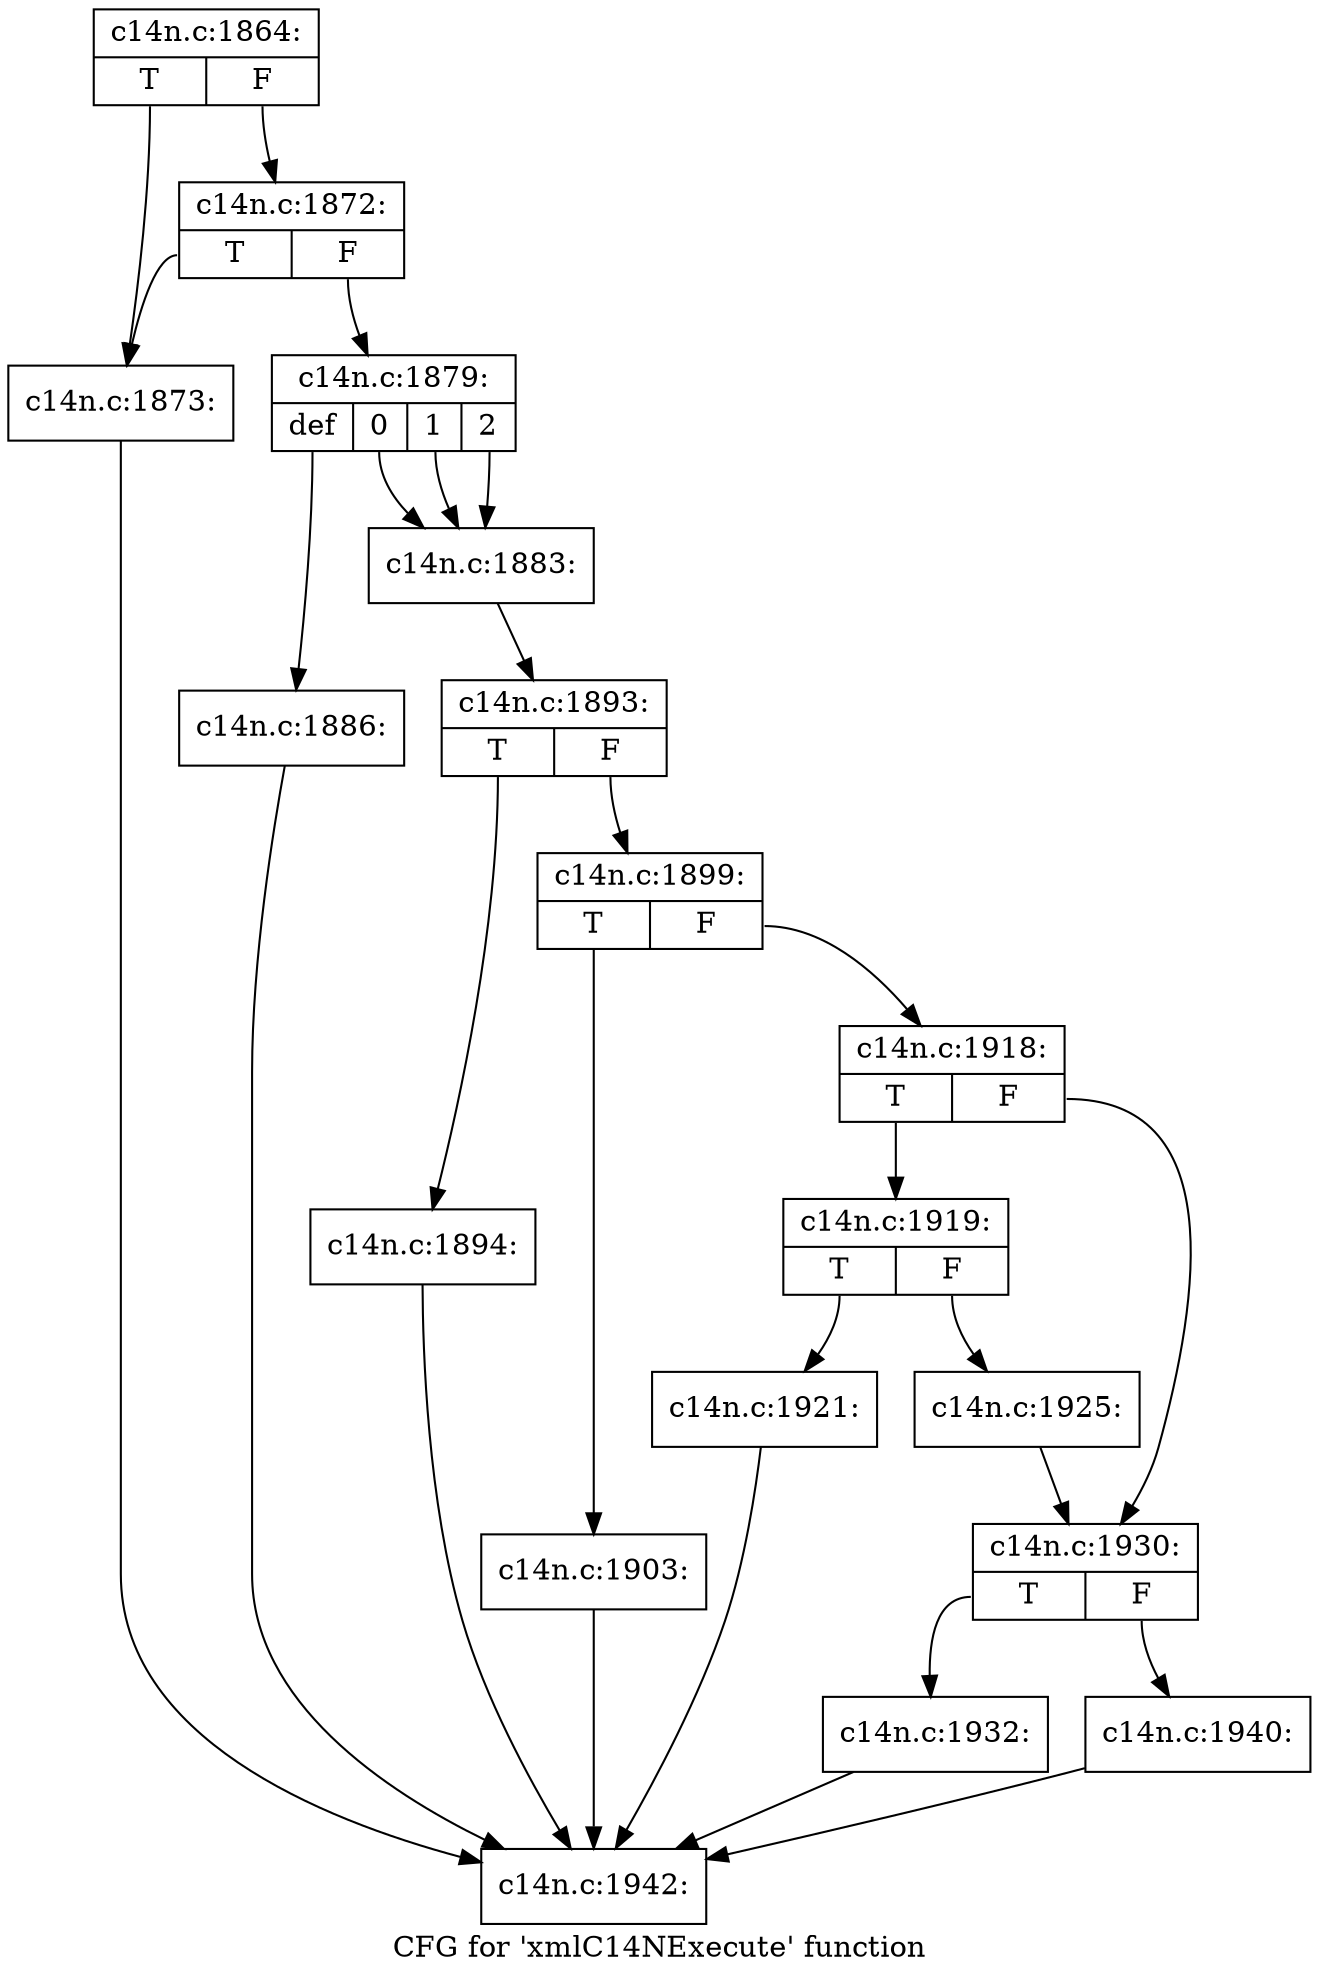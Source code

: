 digraph "CFG for 'xmlC14NExecute' function" {
	label="CFG for 'xmlC14NExecute' function";

	Node0x55fe83a82000 [shape=record,label="{c14n.c:1864:|{<s0>T|<s1>F}}"];
	Node0x55fe83a82000:s0 -> Node0x55fe83b6c380;
	Node0x55fe83a82000:s1 -> Node0x55fe83b6c420;
	Node0x55fe83b6c420 [shape=record,label="{c14n.c:1872:|{<s0>T|<s1>F}}"];
	Node0x55fe83b6c420:s0 -> Node0x55fe83b6c380;
	Node0x55fe83b6c420:s1 -> Node0x55fe83b6c3d0;
	Node0x55fe83b6c380 [shape=record,label="{c14n.c:1873:}"];
	Node0x55fe83b6c380 -> Node0x55fe839f6b70;
	Node0x55fe83b6c3d0 [shape=record,label="{c14n.c:1879:|{<s0>def|<s1>0|<s2>1|<s3>2}}"];
	Node0x55fe83b6c3d0:s0 -> Node0x55fe83b6e7d0;
	Node0x55fe83b6c3d0:s1 -> Node0x55fe83b6eb10;
	Node0x55fe83b6c3d0:s2 -> Node0x55fe83b6eb10;
	Node0x55fe83b6c3d0:s3 -> Node0x55fe83b6eb10;
	Node0x55fe83b6eb10 [shape=record,label="{c14n.c:1883:}"];
	Node0x55fe83b6eb10 -> Node0x55fe83b6e6f0;
	Node0x55fe83b6e7d0 [shape=record,label="{c14n.c:1886:}"];
	Node0x55fe83b6e7d0 -> Node0x55fe839f6b70;
	Node0x55fe83b6e6f0 [shape=record,label="{c14n.c:1893:|{<s0>T|<s1>F}}"];
	Node0x55fe83b6e6f0:s0 -> Node0x55fe83b6f6f0;
	Node0x55fe83b6e6f0:s1 -> Node0x55fe83b6f740;
	Node0x55fe83b6f6f0 [shape=record,label="{c14n.c:1894:}"];
	Node0x55fe83b6f6f0 -> Node0x55fe839f6b70;
	Node0x55fe83b6f740 [shape=record,label="{c14n.c:1899:|{<s0>T|<s1>F}}"];
	Node0x55fe83b6f740:s0 -> Node0x55fe83b70180;
	Node0x55fe83b6f740:s1 -> Node0x55fe83b84960;
	Node0x55fe83b70180 [shape=record,label="{c14n.c:1903:}"];
	Node0x55fe83b70180 -> Node0x55fe839f6b70;
	Node0x55fe83b84960 [shape=record,label="{c14n.c:1918:|{<s0>T|<s1>F}}"];
	Node0x55fe83b84960:s0 -> Node0x55fe83b85a40;
	Node0x55fe83b84960:s1 -> Node0x55fe83b85a90;
	Node0x55fe83b85a40 [shape=record,label="{c14n.c:1919:|{<s0>T|<s1>F}}"];
	Node0x55fe83b85a40:s0 -> Node0x55fe83b91980;
	Node0x55fe83b85a40:s1 -> Node0x55fe83b919d0;
	Node0x55fe83b91980 [shape=record,label="{c14n.c:1921:}"];
	Node0x55fe83b91980 -> Node0x55fe839f6b70;
	Node0x55fe83b919d0 [shape=record,label="{c14n.c:1925:}"];
	Node0x55fe83b919d0 -> Node0x55fe83b85a90;
	Node0x55fe83b85a90 [shape=record,label="{c14n.c:1930:|{<s0>T|<s1>F}}"];
	Node0x55fe83b85a90:s0 -> Node0x55fe83b92bc0;
	Node0x55fe83b85a90:s1 -> Node0x55fe83b92c10;
	Node0x55fe83b92bc0 [shape=record,label="{c14n.c:1932:}"];
	Node0x55fe83b92bc0 -> Node0x55fe839f6b70;
	Node0x55fe83b92c10 [shape=record,label="{c14n.c:1940:}"];
	Node0x55fe83b92c10 -> Node0x55fe839f6b70;
	Node0x55fe839f6b70 [shape=record,label="{c14n.c:1942:}"];
}
